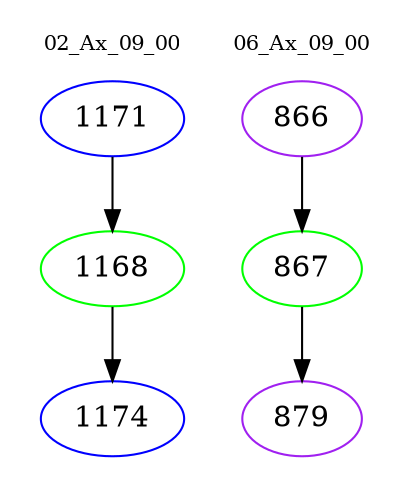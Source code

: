 digraph{
subgraph cluster_0 {
color = white
label = "02_Ax_09_00";
fontsize=10;
T0_1171 [label="1171", color="blue"]
T0_1171 -> T0_1168 [color="black"]
T0_1168 [label="1168", color="green"]
T0_1168 -> T0_1174 [color="black"]
T0_1174 [label="1174", color="blue"]
}
subgraph cluster_1 {
color = white
label = "06_Ax_09_00";
fontsize=10;
T1_866 [label="866", color="purple"]
T1_866 -> T1_867 [color="black"]
T1_867 [label="867", color="green"]
T1_867 -> T1_879 [color="black"]
T1_879 [label="879", color="purple"]
}
}
